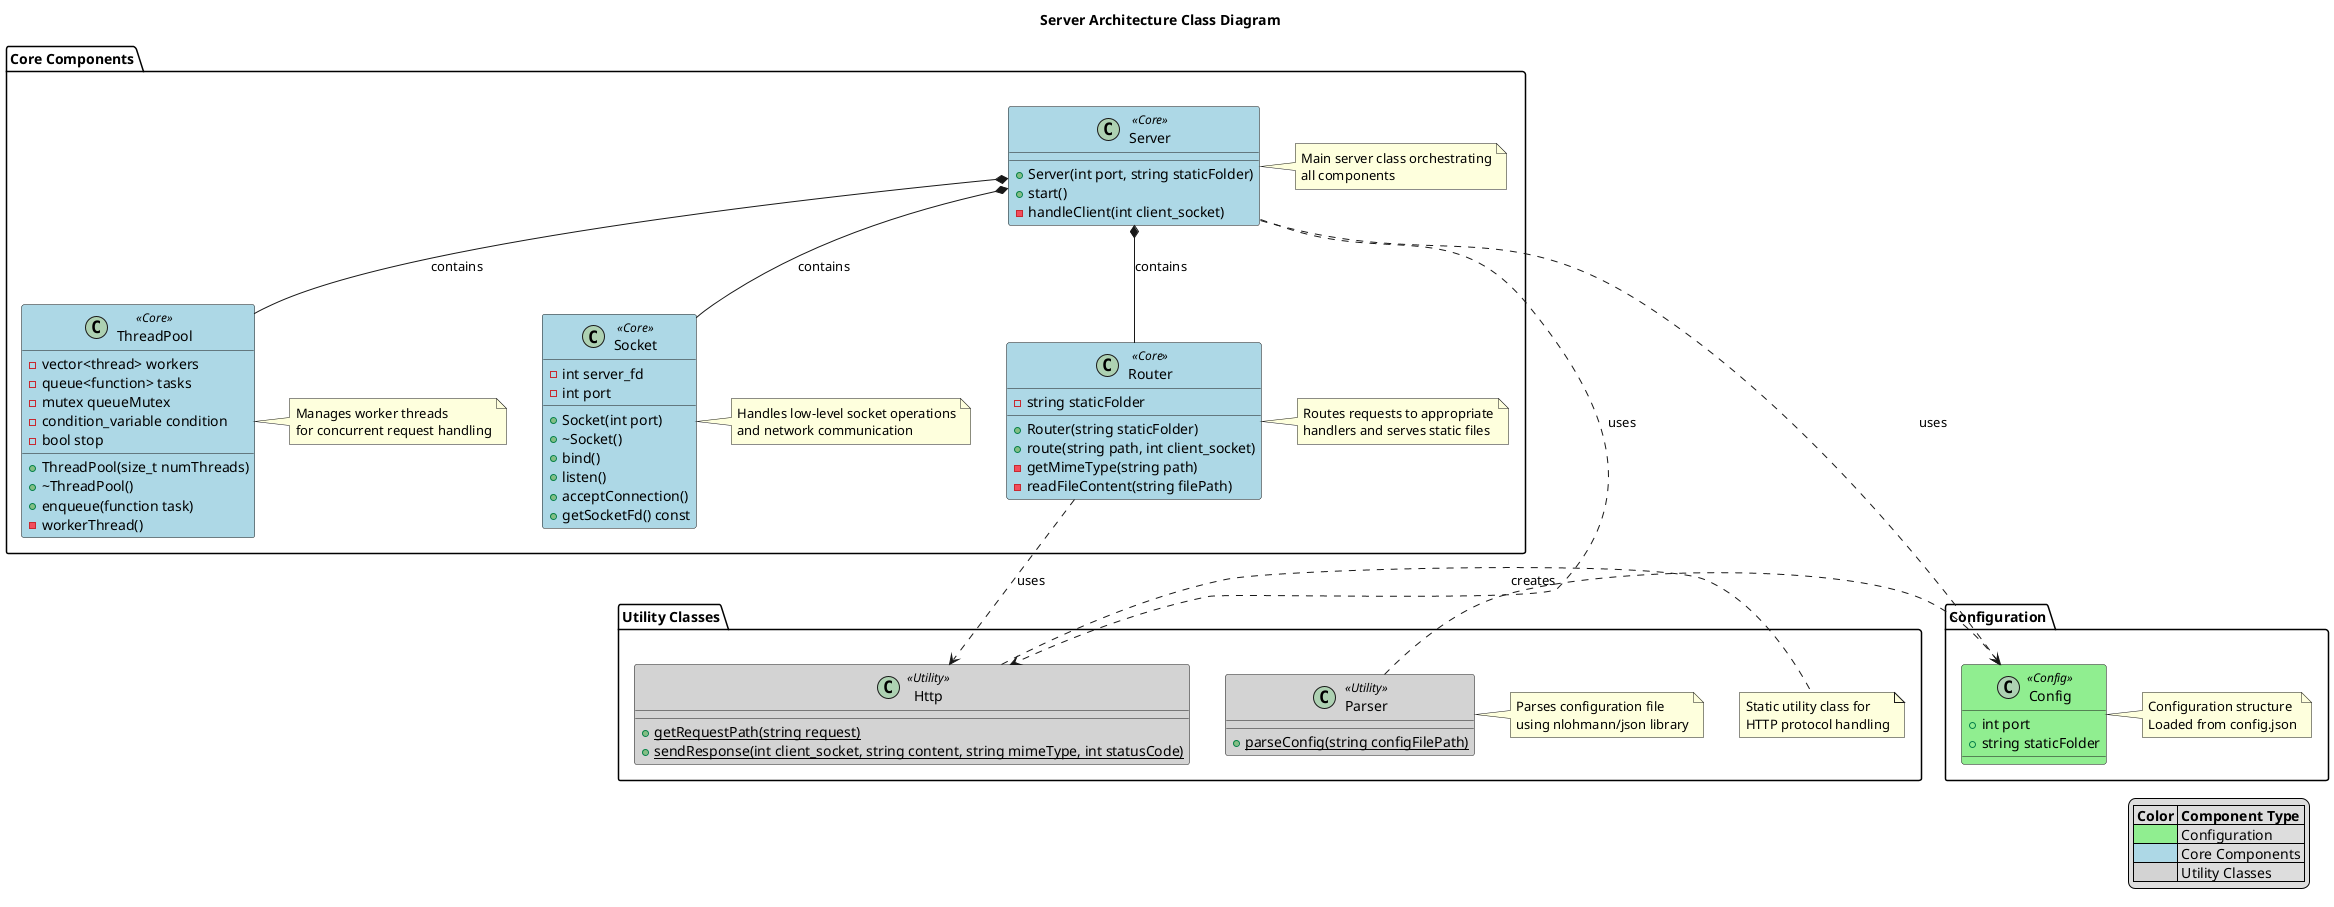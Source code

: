 @startuml Server Architecture

skinparam class {
    BackgroundColor<<Config>> LightGreen
    BackgroundColor<<Core>> LightBlue
    BackgroundColor<<Utility>> LightGray
}

title Server Architecture Class Diagram

package "Configuration" {
    class Config <<Config>> {
        + int port
        + string staticFolder
    }
    note right of Config
        Configuration structure
        Loaded from config.json
    end note
}

package "Core Components" {
    class ThreadPool <<Core>> {
        - vector<thread> workers
        - queue<function> tasks
        - mutex queueMutex
        - condition_variable condition
        - bool stop
        + ThreadPool(size_t numThreads)
        + ~ThreadPool()
        + enqueue(function task)
        - workerThread()
    }
    note right of ThreadPool
        Manages worker threads
        for concurrent request handling
    end note

    class Socket <<Core>> {
        - int server_fd
        - int port
        + Socket(int port)
        + ~Socket()
        + bind()
        + listen()
        + acceptConnection()
        + getSocketFd() const
    }
    note right of Socket
        Handles low-level socket operations
        and network communication
    end note

    class Router <<Core>> {
        - string staticFolder
        + Router(string staticFolder)
        + route(string path, int client_socket)
        - getMimeType(string path)
        - readFileContent(string filePath)
    }
    note right of Router
        Routes requests to appropriate
        handlers and serves static files
    end note

    class Server <<Core>> {
        + Server(int port, string staticFolder)
        + start()
        - handleClient(int client_socket)
    }
    note right of Server
        Main server class orchestrating
        all components
    end note
}

package "Utility Classes" {
    class Http <<Utility>> {
        + {static} getRequestPath(string request)
        + {static} sendResponse(int client_socket, string content, string mimeType, int statusCode)
    }
    note right of Http
        Static utility class for
        HTTP protocol handling
    end note

    class Parser <<Utility>> {
        + {static} parseConfig(string configFilePath)
    }
    note right of Parser
        Parses configuration file
        using nlohmann/json library
    end note
}

' Relationships
Server *-- Socket : contains
Server *-- Router : contains
Server *-- ThreadPool : contains
Server ..> Http : uses
Parser ..> Config : creates
Server ..> Config : uses
Router ..> Http : uses

' Layout hints
Config -[hidden]> Http
Http -[hidden]> Parser

legend right
    |= Color |= Component Type |
    |<#LightGreen>| Configuration |
    |<#LightBlue>| Core Components |
    |<#LightGray>| Utility Classes |
endlegend

@enduml